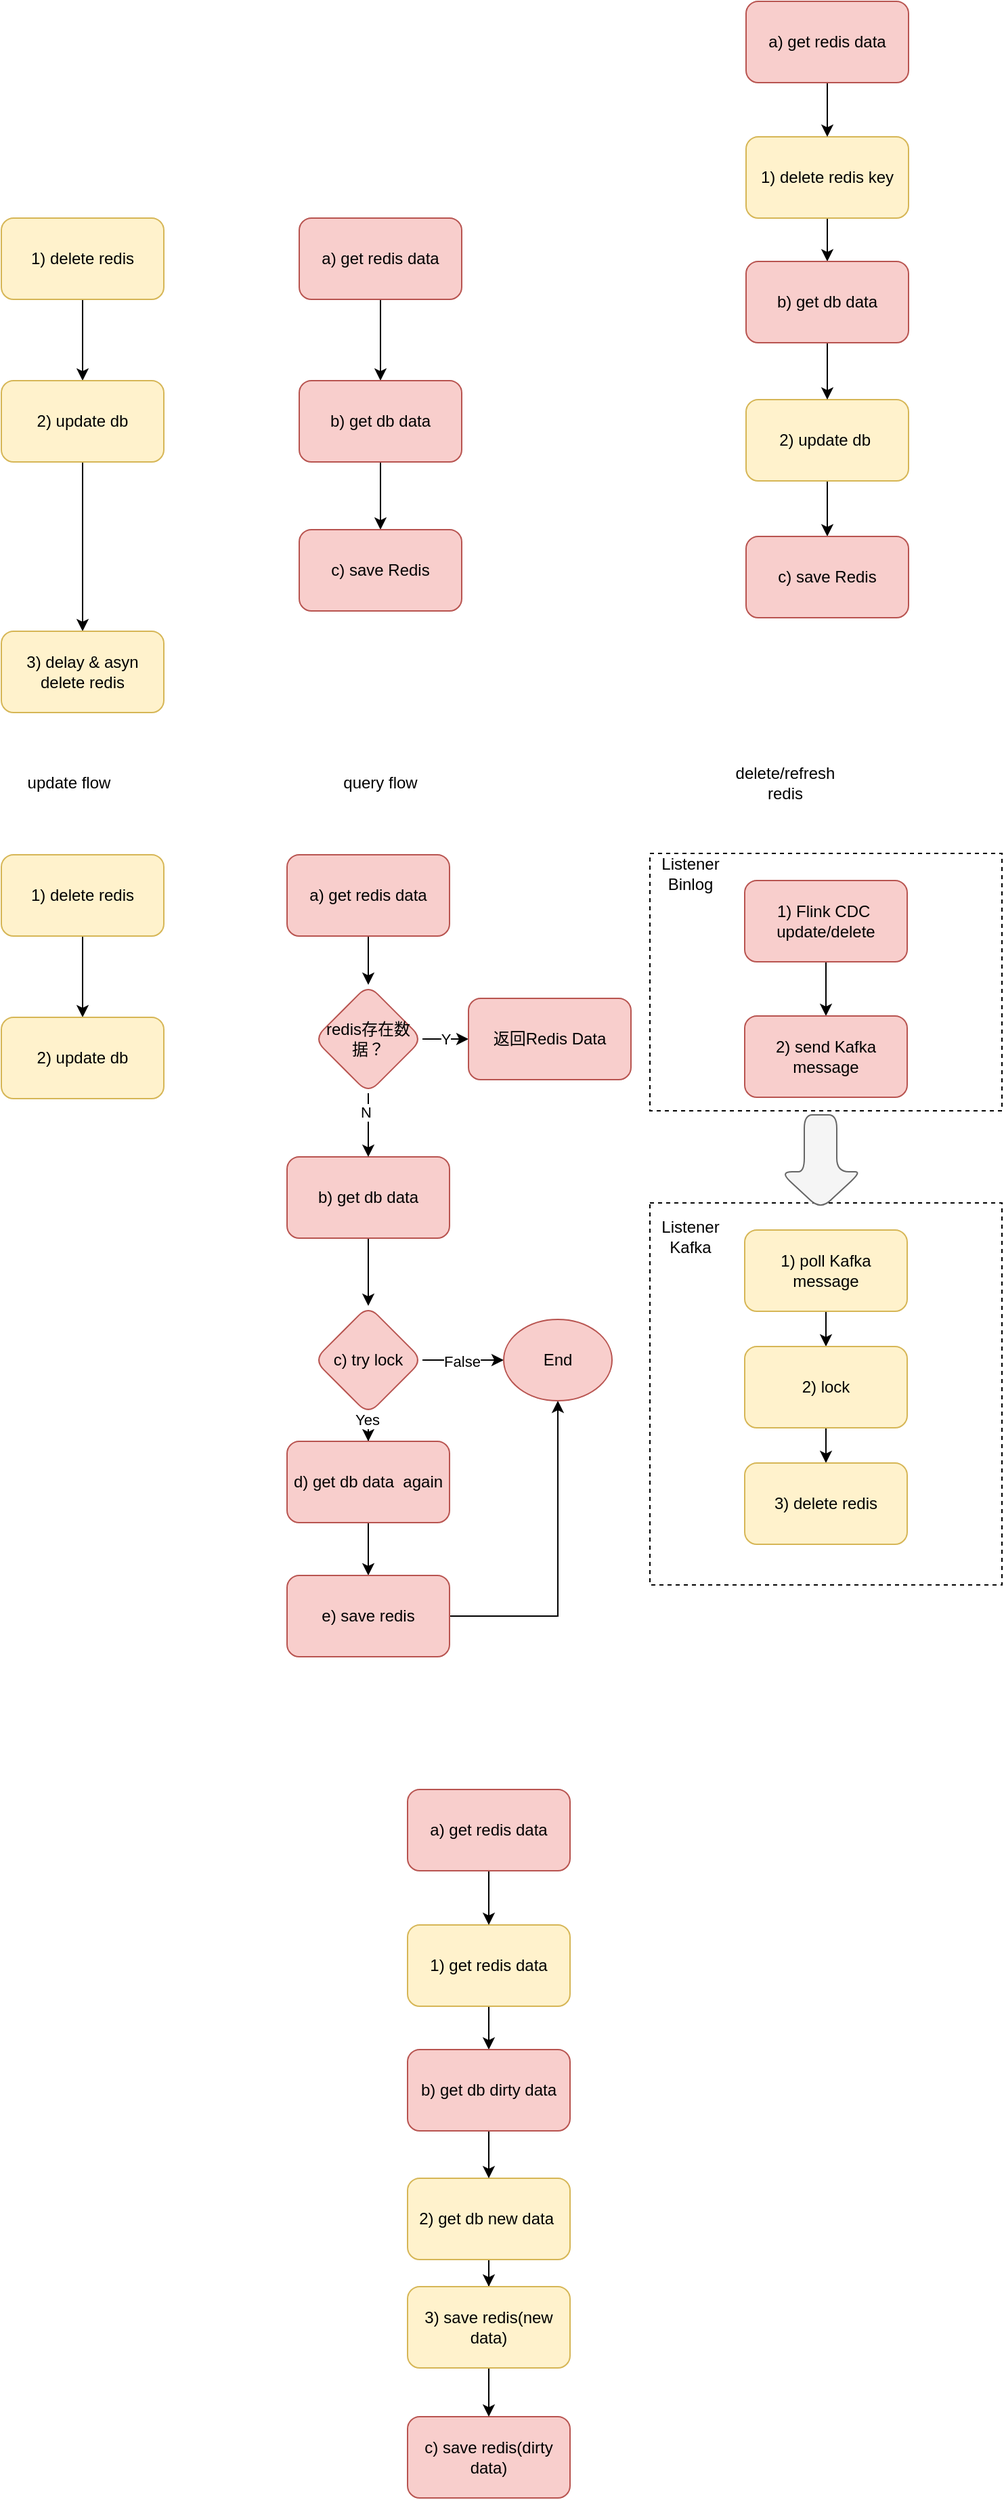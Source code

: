 <mxfile version="17.1.5" type="github">
  <diagram id="C5RBs43oDa-KdzZeNtuy" name="Page-1">
    <mxGraphModel dx="1018" dy="695" grid="1" gridSize="10" guides="1" tooltips="1" connect="1" arrows="1" fold="1" page="1" pageScale="1" pageWidth="827" pageHeight="1169" math="0" shadow="0">
      <root>
        <mxCell id="WIyWlLk6GJQsqaUBKTNV-0" />
        <mxCell id="WIyWlLk6GJQsqaUBKTNV-1" parent="WIyWlLk6GJQsqaUBKTNV-0" />
        <mxCell id="3SKgr9ZGGR313bL_Ix2e-43" value="" style="rounded=0;whiteSpace=wrap;html=1;dashed=1;" parent="WIyWlLk6GJQsqaUBKTNV-1" vertex="1">
          <mxGeometry x="539" y="947" width="260" height="282" as="geometry" />
        </mxCell>
        <mxCell id="3SKgr9ZGGR313bL_Ix2e-41" value="" style="rounded=0;whiteSpace=wrap;html=1;dashed=1;" parent="WIyWlLk6GJQsqaUBKTNV-1" vertex="1">
          <mxGeometry x="539" y="689" width="260" height="190" as="geometry" />
        </mxCell>
        <mxCell id="_LtPAlpesXOF53-wgmh3-6" value="" style="edgeStyle=orthogonalEdgeStyle;rounded=0;orthogonalLoop=1;jettySize=auto;html=1;" parent="WIyWlLk6GJQsqaUBKTNV-1" source="_LtPAlpesXOF53-wgmh3-0" target="_LtPAlpesXOF53-wgmh3-3" edge="1">
          <mxGeometry relative="1" as="geometry" />
        </mxCell>
        <mxCell id="_LtPAlpesXOF53-wgmh3-0" value="1) delete redis key" style="rounded=1;whiteSpace=wrap;html=1;fillColor=#fff2cc;strokeColor=#d6b656;" parent="WIyWlLk6GJQsqaUBKTNV-1" vertex="1">
          <mxGeometry x="610" y="160" width="120" height="60" as="geometry" />
        </mxCell>
        <mxCell id="_LtPAlpesXOF53-wgmh3-8" value="" style="edgeStyle=orthogonalEdgeStyle;rounded=0;orthogonalLoop=1;jettySize=auto;html=1;" parent="WIyWlLk6GJQsqaUBKTNV-1" source="_LtPAlpesXOF53-wgmh3-1" target="_LtPAlpesXOF53-wgmh3-4" edge="1">
          <mxGeometry relative="1" as="geometry" />
        </mxCell>
        <mxCell id="_LtPAlpesXOF53-wgmh3-1" value="2) update db&amp;nbsp;" style="rounded=1;whiteSpace=wrap;html=1;fillColor=#fff2cc;strokeColor=#d6b656;" parent="WIyWlLk6GJQsqaUBKTNV-1" vertex="1">
          <mxGeometry x="610" y="354" width="120" height="60" as="geometry" />
        </mxCell>
        <mxCell id="_LtPAlpesXOF53-wgmh3-5" style="edgeStyle=orthogonalEdgeStyle;rounded=0;orthogonalLoop=1;jettySize=auto;html=1;exitX=0.5;exitY=1;exitDx=0;exitDy=0;entryX=0.5;entryY=0;entryDx=0;entryDy=0;" parent="WIyWlLk6GJQsqaUBKTNV-1" source="_LtPAlpesXOF53-wgmh3-2" target="_LtPAlpesXOF53-wgmh3-0" edge="1">
          <mxGeometry relative="1" as="geometry" />
        </mxCell>
        <mxCell id="_LtPAlpesXOF53-wgmh3-2" value="a) get redis data" style="rounded=1;whiteSpace=wrap;html=1;fillColor=#f8cecc;strokeColor=#b85450;" parent="WIyWlLk6GJQsqaUBKTNV-1" vertex="1">
          <mxGeometry x="610" y="60" width="120" height="60" as="geometry" />
        </mxCell>
        <mxCell id="_LtPAlpesXOF53-wgmh3-7" value="" style="edgeStyle=orthogonalEdgeStyle;rounded=0;orthogonalLoop=1;jettySize=auto;html=1;" parent="WIyWlLk6GJQsqaUBKTNV-1" source="_LtPAlpesXOF53-wgmh3-3" target="_LtPAlpesXOF53-wgmh3-1" edge="1">
          <mxGeometry relative="1" as="geometry" />
        </mxCell>
        <mxCell id="_LtPAlpesXOF53-wgmh3-3" value="b) get db data" style="rounded=1;whiteSpace=wrap;html=1;fillColor=#f8cecc;strokeColor=#b85450;" parent="WIyWlLk6GJQsqaUBKTNV-1" vertex="1">
          <mxGeometry x="610" y="252" width="120" height="60" as="geometry" />
        </mxCell>
        <mxCell id="_LtPAlpesXOF53-wgmh3-4" value="c) save Redis" style="rounded=1;whiteSpace=wrap;html=1;fillColor=#f8cecc;strokeColor=#b85450;" parent="WIyWlLk6GJQsqaUBKTNV-1" vertex="1">
          <mxGeometry x="610" y="455" width="120" height="60" as="geometry" />
        </mxCell>
        <mxCell id="3SKgr9ZGGR313bL_Ix2e-7" value="" style="edgeStyle=orthogonalEdgeStyle;rounded=0;orthogonalLoop=1;jettySize=auto;html=1;" parent="WIyWlLk6GJQsqaUBKTNV-1" source="3SKgr9ZGGR313bL_Ix2e-0" target="3SKgr9ZGGR313bL_Ix2e-1" edge="1">
          <mxGeometry relative="1" as="geometry" />
        </mxCell>
        <mxCell id="3SKgr9ZGGR313bL_Ix2e-0" value="1) delete redis" style="rounded=1;whiteSpace=wrap;html=1;fillColor=#fff2cc;strokeColor=#d6b656;" parent="WIyWlLk6GJQsqaUBKTNV-1" vertex="1">
          <mxGeometry x="60" y="220" width="120" height="60" as="geometry" />
        </mxCell>
        <mxCell id="3SKgr9ZGGR313bL_Ix2e-8" style="edgeStyle=orthogonalEdgeStyle;rounded=0;orthogonalLoop=1;jettySize=auto;html=1;" parent="WIyWlLk6GJQsqaUBKTNV-1" source="3SKgr9ZGGR313bL_Ix2e-1" target="3SKgr9ZGGR313bL_Ix2e-2" edge="1">
          <mxGeometry relative="1" as="geometry" />
        </mxCell>
        <mxCell id="3SKgr9ZGGR313bL_Ix2e-1" value="2) update db" style="rounded=1;whiteSpace=wrap;html=1;fillColor=#fff2cc;strokeColor=#d6b656;" parent="WIyWlLk6GJQsqaUBKTNV-1" vertex="1">
          <mxGeometry x="60" y="340" width="120" height="60" as="geometry" />
        </mxCell>
        <mxCell id="3SKgr9ZGGR313bL_Ix2e-2" value="3) delay &amp;amp; asyn delete redis" style="rounded=1;whiteSpace=wrap;html=1;fillColor=#fff2cc;strokeColor=#d6b656;" parent="WIyWlLk6GJQsqaUBKTNV-1" vertex="1">
          <mxGeometry x="60" y="525" width="120" height="60" as="geometry" />
        </mxCell>
        <mxCell id="3SKgr9ZGGR313bL_Ix2e-9" value="" style="edgeStyle=orthogonalEdgeStyle;rounded=0;orthogonalLoop=1;jettySize=auto;html=1;" parent="WIyWlLk6GJQsqaUBKTNV-1" source="3SKgr9ZGGR313bL_Ix2e-4" target="3SKgr9ZGGR313bL_Ix2e-5" edge="1">
          <mxGeometry relative="1" as="geometry" />
        </mxCell>
        <mxCell id="3SKgr9ZGGR313bL_Ix2e-4" value="a) get redis data" style="rounded=1;whiteSpace=wrap;html=1;fillColor=#f8cecc;strokeColor=#b85450;" parent="WIyWlLk6GJQsqaUBKTNV-1" vertex="1">
          <mxGeometry x="280" y="220" width="120" height="60" as="geometry" />
        </mxCell>
        <mxCell id="3SKgr9ZGGR313bL_Ix2e-10" value="" style="edgeStyle=orthogonalEdgeStyle;rounded=0;orthogonalLoop=1;jettySize=auto;html=1;" parent="WIyWlLk6GJQsqaUBKTNV-1" source="3SKgr9ZGGR313bL_Ix2e-5" target="3SKgr9ZGGR313bL_Ix2e-6" edge="1">
          <mxGeometry relative="1" as="geometry" />
        </mxCell>
        <mxCell id="3SKgr9ZGGR313bL_Ix2e-5" value="b) get db data" style="rounded=1;whiteSpace=wrap;html=1;fillColor=#f8cecc;strokeColor=#b85450;" parent="WIyWlLk6GJQsqaUBKTNV-1" vertex="1">
          <mxGeometry x="280" y="340" width="120" height="60" as="geometry" />
        </mxCell>
        <mxCell id="3SKgr9ZGGR313bL_Ix2e-6" value="c) save Redis" style="rounded=1;whiteSpace=wrap;html=1;fillColor=#f8cecc;strokeColor=#b85450;" parent="WIyWlLk6GJQsqaUBKTNV-1" vertex="1">
          <mxGeometry x="280" y="450" width="120" height="60" as="geometry" />
        </mxCell>
        <mxCell id="3SKgr9ZGGR313bL_Ix2e-11" value="" style="edgeStyle=orthogonalEdgeStyle;rounded=0;orthogonalLoop=1;jettySize=auto;html=1;" parent="WIyWlLk6GJQsqaUBKTNV-1" source="3SKgr9ZGGR313bL_Ix2e-12" target="3SKgr9ZGGR313bL_Ix2e-13" edge="1">
          <mxGeometry relative="1" as="geometry" />
        </mxCell>
        <mxCell id="3SKgr9ZGGR313bL_Ix2e-12" value="1) delete redis" style="rounded=1;whiteSpace=wrap;html=1;fillColor=#fff2cc;strokeColor=#d6b656;" parent="WIyWlLk6GJQsqaUBKTNV-1" vertex="1">
          <mxGeometry x="60" y="690" width="120" height="60" as="geometry" />
        </mxCell>
        <mxCell id="3SKgr9ZGGR313bL_Ix2e-13" value="2) update db" style="rounded=1;whiteSpace=wrap;html=1;fillColor=#fff2cc;strokeColor=#d6b656;" parent="WIyWlLk6GJQsqaUBKTNV-1" vertex="1">
          <mxGeometry x="60" y="810" width="120" height="60" as="geometry" />
        </mxCell>
        <mxCell id="3SKgr9ZGGR313bL_Ix2e-14" value="update flow" style="text;html=1;strokeColor=none;fillColor=none;align=center;verticalAlign=middle;whiteSpace=wrap;rounded=0;" parent="WIyWlLk6GJQsqaUBKTNV-1" vertex="1">
          <mxGeometry x="70" y="622" width="80" height="30" as="geometry" />
        </mxCell>
        <mxCell id="3SKgr9ZGGR313bL_Ix2e-56" value="" style="edgeStyle=orthogonalEdgeStyle;rounded=0;orthogonalLoop=1;jettySize=auto;html=1;" parent="WIyWlLk6GJQsqaUBKTNV-1" source="3SKgr9ZGGR313bL_Ix2e-16" target="3SKgr9ZGGR313bL_Ix2e-55" edge="1">
          <mxGeometry relative="1" as="geometry" />
        </mxCell>
        <mxCell id="3SKgr9ZGGR313bL_Ix2e-16" value="a) get redis data" style="rounded=1;whiteSpace=wrap;html=1;fillColor=#f8cecc;strokeColor=#b85450;" parent="WIyWlLk6GJQsqaUBKTNV-1" vertex="1">
          <mxGeometry x="271" y="690" width="120" height="60" as="geometry" />
        </mxCell>
        <mxCell id="3SKgr9ZGGR313bL_Ix2e-21" value="" style="edgeStyle=orthogonalEdgeStyle;rounded=0;orthogonalLoop=1;jettySize=auto;html=1;" parent="WIyWlLk6GJQsqaUBKTNV-1" source="3SKgr9ZGGR313bL_Ix2e-17" target="3SKgr9ZGGR313bL_Ix2e-20" edge="1">
          <mxGeometry relative="1" as="geometry" />
        </mxCell>
        <mxCell id="3SKgr9ZGGR313bL_Ix2e-17" value="b) get db data" style="rounded=1;whiteSpace=wrap;html=1;fillColor=#f8cecc;strokeColor=#b85450;" parent="WIyWlLk6GJQsqaUBKTNV-1" vertex="1">
          <mxGeometry x="271" y="913" width="120" height="60" as="geometry" />
        </mxCell>
        <mxCell id="3SKgr9ZGGR313bL_Ix2e-23" value="" style="edgeStyle=orthogonalEdgeStyle;rounded=0;orthogonalLoop=1;jettySize=auto;html=1;" parent="WIyWlLk6GJQsqaUBKTNV-1" source="3SKgr9ZGGR313bL_Ix2e-20" target="3SKgr9ZGGR313bL_Ix2e-22" edge="1">
          <mxGeometry relative="1" as="geometry" />
        </mxCell>
        <mxCell id="3SKgr9ZGGR313bL_Ix2e-31" value="Yes" style="edgeLabel;html=1;align=center;verticalAlign=middle;resizable=0;points=[];" parent="3SKgr9ZGGR313bL_Ix2e-23" vertex="1" connectable="0">
          <mxGeometry x="0.467" y="-1" relative="1" as="geometry">
            <mxPoint as="offset" />
          </mxGeometry>
        </mxCell>
        <mxCell id="3SKgr9ZGGR313bL_Ix2e-29" value="" style="edgeStyle=orthogonalEdgeStyle;rounded=0;orthogonalLoop=1;jettySize=auto;html=1;" parent="WIyWlLk6GJQsqaUBKTNV-1" source="3SKgr9ZGGR313bL_Ix2e-20" target="3SKgr9ZGGR313bL_Ix2e-28" edge="1">
          <mxGeometry relative="1" as="geometry" />
        </mxCell>
        <mxCell id="3SKgr9ZGGR313bL_Ix2e-32" value="False" style="edgeLabel;html=1;align=center;verticalAlign=middle;resizable=0;points=[];" parent="3SKgr9ZGGR313bL_Ix2e-29" vertex="1" connectable="0">
          <mxGeometry x="-0.033" y="-1" relative="1" as="geometry">
            <mxPoint as="offset" />
          </mxGeometry>
        </mxCell>
        <mxCell id="3SKgr9ZGGR313bL_Ix2e-20" value="c) try lock" style="rhombus;whiteSpace=wrap;html=1;fillColor=#f8cecc;strokeColor=#b85450;rounded=1;" parent="WIyWlLk6GJQsqaUBKTNV-1" vertex="1">
          <mxGeometry x="291" y="1023" width="80" height="80" as="geometry" />
        </mxCell>
        <mxCell id="3SKgr9ZGGR313bL_Ix2e-25" value="" style="edgeStyle=orthogonalEdgeStyle;rounded=0;orthogonalLoop=1;jettySize=auto;html=1;" parent="WIyWlLk6GJQsqaUBKTNV-1" source="3SKgr9ZGGR313bL_Ix2e-22" target="3SKgr9ZGGR313bL_Ix2e-24" edge="1">
          <mxGeometry relative="1" as="geometry" />
        </mxCell>
        <mxCell id="3SKgr9ZGGR313bL_Ix2e-22" value="d) get db data &amp;nbsp;again" style="whiteSpace=wrap;html=1;fillColor=#f8cecc;strokeColor=#b85450;rounded=1;" parent="WIyWlLk6GJQsqaUBKTNV-1" vertex="1">
          <mxGeometry x="271" y="1123" width="120" height="60" as="geometry" />
        </mxCell>
        <mxCell id="3SKgr9ZGGR313bL_Ix2e-30" style="edgeStyle=orthogonalEdgeStyle;rounded=0;orthogonalLoop=1;jettySize=auto;html=1;exitX=1;exitY=0.5;exitDx=0;exitDy=0;entryX=0.5;entryY=1;entryDx=0;entryDy=0;" parent="WIyWlLk6GJQsqaUBKTNV-1" source="3SKgr9ZGGR313bL_Ix2e-24" target="3SKgr9ZGGR313bL_Ix2e-28" edge="1">
          <mxGeometry relative="1" as="geometry" />
        </mxCell>
        <mxCell id="3SKgr9ZGGR313bL_Ix2e-24" value="e) save redis" style="whiteSpace=wrap;html=1;fillColor=#f8cecc;strokeColor=#b85450;rounded=1;" parent="WIyWlLk6GJQsqaUBKTNV-1" vertex="1">
          <mxGeometry x="271" y="1222" width="120" height="60" as="geometry" />
        </mxCell>
        <mxCell id="3SKgr9ZGGR313bL_Ix2e-28" value="End" style="ellipse;whiteSpace=wrap;html=1;fillColor=#f8cecc;strokeColor=#b85450;rounded=1;" parent="WIyWlLk6GJQsqaUBKTNV-1" vertex="1">
          <mxGeometry x="431" y="1033" width="80" height="60" as="geometry" />
        </mxCell>
        <mxCell id="3SKgr9ZGGR313bL_Ix2e-33" value="query flow" style="text;html=1;strokeColor=none;fillColor=none;align=center;verticalAlign=middle;whiteSpace=wrap;rounded=0;" parent="WIyWlLk6GJQsqaUBKTNV-1" vertex="1">
          <mxGeometry x="300" y="622" width="80" height="30" as="geometry" />
        </mxCell>
        <mxCell id="3SKgr9ZGGR313bL_Ix2e-36" value="" style="edgeStyle=orthogonalEdgeStyle;rounded=0;orthogonalLoop=1;jettySize=auto;html=1;" parent="WIyWlLk6GJQsqaUBKTNV-1" source="3SKgr9ZGGR313bL_Ix2e-34" target="3SKgr9ZGGR313bL_Ix2e-35" edge="1">
          <mxGeometry relative="1" as="geometry" />
        </mxCell>
        <mxCell id="3SKgr9ZGGR313bL_Ix2e-34" value="1) Flink CDC&amp;nbsp;&lt;br&gt;update/delete" style="rounded=1;whiteSpace=wrap;html=1;fillColor=#f8cecc;strokeColor=#b85450;" parent="WIyWlLk6GJQsqaUBKTNV-1" vertex="1">
          <mxGeometry x="609" y="709" width="120" height="60" as="geometry" />
        </mxCell>
        <mxCell id="3SKgr9ZGGR313bL_Ix2e-35" value="2) send Kafka message" style="whiteSpace=wrap;html=1;fillColor=#f8cecc;strokeColor=#b85450;rounded=1;" parent="WIyWlLk6GJQsqaUBKTNV-1" vertex="1">
          <mxGeometry x="609" y="809" width="120" height="60" as="geometry" />
        </mxCell>
        <mxCell id="3SKgr9ZGGR313bL_Ix2e-48" value="" style="edgeStyle=orthogonalEdgeStyle;rounded=0;orthogonalLoop=1;jettySize=auto;html=1;" parent="WIyWlLk6GJQsqaUBKTNV-1" source="3SKgr9ZGGR313bL_Ix2e-37" target="3SKgr9ZGGR313bL_Ix2e-47" edge="1">
          <mxGeometry relative="1" as="geometry" />
        </mxCell>
        <mxCell id="3SKgr9ZGGR313bL_Ix2e-37" value="1) poll Kafka message" style="whiteSpace=wrap;html=1;fillColor=#fff2cc;strokeColor=#d6b656;rounded=1;" parent="WIyWlLk6GJQsqaUBKTNV-1" vertex="1">
          <mxGeometry x="609" y="967" width="120" height="60" as="geometry" />
        </mxCell>
        <mxCell id="3SKgr9ZGGR313bL_Ix2e-42" value="Listener Binlog" style="text;html=1;strokeColor=none;fillColor=none;align=center;verticalAlign=middle;whiteSpace=wrap;rounded=0;" parent="WIyWlLk6GJQsqaUBKTNV-1" vertex="1">
          <mxGeometry x="539" y="689" width="60" height="30" as="geometry" />
        </mxCell>
        <mxCell id="3SKgr9ZGGR313bL_Ix2e-44" value="Listener Kafka" style="text;html=1;strokeColor=none;fillColor=none;align=center;verticalAlign=middle;whiteSpace=wrap;rounded=0;" parent="WIyWlLk6GJQsqaUBKTNV-1" vertex="1">
          <mxGeometry x="539" y="957" width="60" height="30" as="geometry" />
        </mxCell>
        <mxCell id="3SKgr9ZGGR313bL_Ix2e-50" value="" style="edgeStyle=orthogonalEdgeStyle;rounded=0;orthogonalLoop=1;jettySize=auto;html=1;" parent="WIyWlLk6GJQsqaUBKTNV-1" source="3SKgr9ZGGR313bL_Ix2e-47" target="3SKgr9ZGGR313bL_Ix2e-49" edge="1">
          <mxGeometry relative="1" as="geometry" />
        </mxCell>
        <mxCell id="3SKgr9ZGGR313bL_Ix2e-47" value="2) lock" style="whiteSpace=wrap;html=1;fillColor=#fff2cc;strokeColor=#d6b656;rounded=1;" parent="WIyWlLk6GJQsqaUBKTNV-1" vertex="1">
          <mxGeometry x="609" y="1053" width="120" height="60" as="geometry" />
        </mxCell>
        <mxCell id="3SKgr9ZGGR313bL_Ix2e-49" value="3) delete redis" style="whiteSpace=wrap;html=1;fillColor=#fff2cc;strokeColor=#d6b656;rounded=1;" parent="WIyWlLk6GJQsqaUBKTNV-1" vertex="1">
          <mxGeometry x="609" y="1139" width="120" height="60" as="geometry" />
        </mxCell>
        <mxCell id="3SKgr9ZGGR313bL_Ix2e-51" value="delete/refresh redis" style="text;html=1;strokeColor=none;fillColor=none;align=center;verticalAlign=middle;whiteSpace=wrap;rounded=0;" parent="WIyWlLk6GJQsqaUBKTNV-1" vertex="1">
          <mxGeometry x="599" y="622" width="80" height="30" as="geometry" />
        </mxCell>
        <mxCell id="3SKgr9ZGGR313bL_Ix2e-58" value="Y" style="edgeStyle=orthogonalEdgeStyle;rounded=0;orthogonalLoop=1;jettySize=auto;html=1;" parent="WIyWlLk6GJQsqaUBKTNV-1" source="3SKgr9ZGGR313bL_Ix2e-55" target="3SKgr9ZGGR313bL_Ix2e-57" edge="1">
          <mxGeometry relative="1" as="geometry" />
        </mxCell>
        <mxCell id="3SKgr9ZGGR313bL_Ix2e-59" value="" style="edgeStyle=orthogonalEdgeStyle;rounded=0;orthogonalLoop=1;jettySize=auto;html=1;" parent="WIyWlLk6GJQsqaUBKTNV-1" source="3SKgr9ZGGR313bL_Ix2e-55" target="3SKgr9ZGGR313bL_Ix2e-17" edge="1">
          <mxGeometry relative="1" as="geometry" />
        </mxCell>
        <mxCell id="3SKgr9ZGGR313bL_Ix2e-60" value="N" style="edgeLabel;html=1;align=center;verticalAlign=middle;resizable=0;points=[];" parent="3SKgr9ZGGR313bL_Ix2e-59" vertex="1" connectable="0">
          <mxGeometry x="-0.404" y="-2" relative="1" as="geometry">
            <mxPoint as="offset" />
          </mxGeometry>
        </mxCell>
        <mxCell id="3SKgr9ZGGR313bL_Ix2e-55" value="redis存在数据？" style="rhombus;whiteSpace=wrap;html=1;fillColor=#f8cecc;strokeColor=#b85450;rounded=1;" parent="WIyWlLk6GJQsqaUBKTNV-1" vertex="1">
          <mxGeometry x="291" y="786" width="80" height="80" as="geometry" />
        </mxCell>
        <mxCell id="3SKgr9ZGGR313bL_Ix2e-57" value="返回Redis Data" style="whiteSpace=wrap;html=1;fillColor=#f8cecc;strokeColor=#b85450;rounded=1;" parent="WIyWlLk6GJQsqaUBKTNV-1" vertex="1">
          <mxGeometry x="405" y="796" width="120" height="60" as="geometry" />
        </mxCell>
        <mxCell id="c7k45tzmaXSobuCK7NMn-1" value="" style="shape=singleArrow;whiteSpace=wrap;html=1;arrowWidth=0.4;arrowSize=0.4;fillColor=#f5f5f5;strokeColor=#666666;rounded=1;rotation=90;fontColor=#333333;" vertex="1" parent="WIyWlLk6GJQsqaUBKTNV-1">
          <mxGeometry x="630" y="887" width="70" height="60" as="geometry" />
        </mxCell>
        <mxCell id="c7k45tzmaXSobuCK7NMn-7" value="" style="edgeStyle=orthogonalEdgeStyle;rounded=0;orthogonalLoop=1;jettySize=auto;html=1;" edge="1" parent="WIyWlLk6GJQsqaUBKTNV-1" source="c7k45tzmaXSobuCK7NMn-8" target="c7k45tzmaXSobuCK7NMn-14">
          <mxGeometry relative="1" as="geometry" />
        </mxCell>
        <mxCell id="c7k45tzmaXSobuCK7NMn-8" value="1) get redis data" style="rounded=1;whiteSpace=wrap;html=1;fillColor=#fff2cc;strokeColor=#d6b656;" vertex="1" parent="WIyWlLk6GJQsqaUBKTNV-1">
          <mxGeometry x="360" y="1480" width="120" height="60" as="geometry" />
        </mxCell>
        <mxCell id="c7k45tzmaXSobuCK7NMn-17" value="" style="edgeStyle=orthogonalEdgeStyle;rounded=0;orthogonalLoop=1;jettySize=auto;html=1;" edge="1" parent="WIyWlLk6GJQsqaUBKTNV-1" source="c7k45tzmaXSobuCK7NMn-10" target="c7k45tzmaXSobuCK7NMn-16">
          <mxGeometry relative="1" as="geometry" />
        </mxCell>
        <mxCell id="c7k45tzmaXSobuCK7NMn-10" value="2) get db new data&amp;nbsp;" style="rounded=1;whiteSpace=wrap;html=1;fillColor=#fff2cc;strokeColor=#d6b656;" vertex="1" parent="WIyWlLk6GJQsqaUBKTNV-1">
          <mxGeometry x="360" y="1667" width="120" height="60" as="geometry" />
        </mxCell>
        <mxCell id="c7k45tzmaXSobuCK7NMn-11" style="edgeStyle=orthogonalEdgeStyle;rounded=0;orthogonalLoop=1;jettySize=auto;html=1;exitX=0.5;exitY=1;exitDx=0;exitDy=0;entryX=0.5;entryY=0;entryDx=0;entryDy=0;" edge="1" parent="WIyWlLk6GJQsqaUBKTNV-1" source="c7k45tzmaXSobuCK7NMn-12" target="c7k45tzmaXSobuCK7NMn-8">
          <mxGeometry relative="1" as="geometry" />
        </mxCell>
        <mxCell id="c7k45tzmaXSobuCK7NMn-12" value="a) get redis data" style="rounded=1;whiteSpace=wrap;html=1;fillColor=#f8cecc;strokeColor=#b85450;" vertex="1" parent="WIyWlLk6GJQsqaUBKTNV-1">
          <mxGeometry x="360" y="1380" width="120" height="60" as="geometry" />
        </mxCell>
        <mxCell id="c7k45tzmaXSobuCK7NMn-13" value="" style="edgeStyle=orthogonalEdgeStyle;rounded=0;orthogonalLoop=1;jettySize=auto;html=1;" edge="1" parent="WIyWlLk6GJQsqaUBKTNV-1" source="c7k45tzmaXSobuCK7NMn-14" target="c7k45tzmaXSobuCK7NMn-10">
          <mxGeometry relative="1" as="geometry" />
        </mxCell>
        <mxCell id="c7k45tzmaXSobuCK7NMn-14" value="b) get db dirty data" style="rounded=1;whiteSpace=wrap;html=1;fillColor=#f8cecc;strokeColor=#b85450;" vertex="1" parent="WIyWlLk6GJQsqaUBKTNV-1">
          <mxGeometry x="360" y="1572" width="120" height="60" as="geometry" />
        </mxCell>
        <mxCell id="c7k45tzmaXSobuCK7NMn-15" value="c) save redis(dirty data)" style="rounded=1;whiteSpace=wrap;html=1;fillColor=#f8cecc;strokeColor=#b85450;" vertex="1" parent="WIyWlLk6GJQsqaUBKTNV-1">
          <mxGeometry x="360" y="1843" width="120" height="60" as="geometry" />
        </mxCell>
        <mxCell id="c7k45tzmaXSobuCK7NMn-18" value="" style="edgeStyle=orthogonalEdgeStyle;rounded=0;orthogonalLoop=1;jettySize=auto;html=1;" edge="1" parent="WIyWlLk6GJQsqaUBKTNV-1" source="c7k45tzmaXSobuCK7NMn-16" target="c7k45tzmaXSobuCK7NMn-15">
          <mxGeometry relative="1" as="geometry" />
        </mxCell>
        <mxCell id="c7k45tzmaXSobuCK7NMn-16" value="3) save redis(new data)" style="whiteSpace=wrap;html=1;fillColor=#fff2cc;strokeColor=#d6b656;rounded=1;" vertex="1" parent="WIyWlLk6GJQsqaUBKTNV-1">
          <mxGeometry x="360" y="1747" width="120" height="60" as="geometry" />
        </mxCell>
      </root>
    </mxGraphModel>
  </diagram>
</mxfile>
